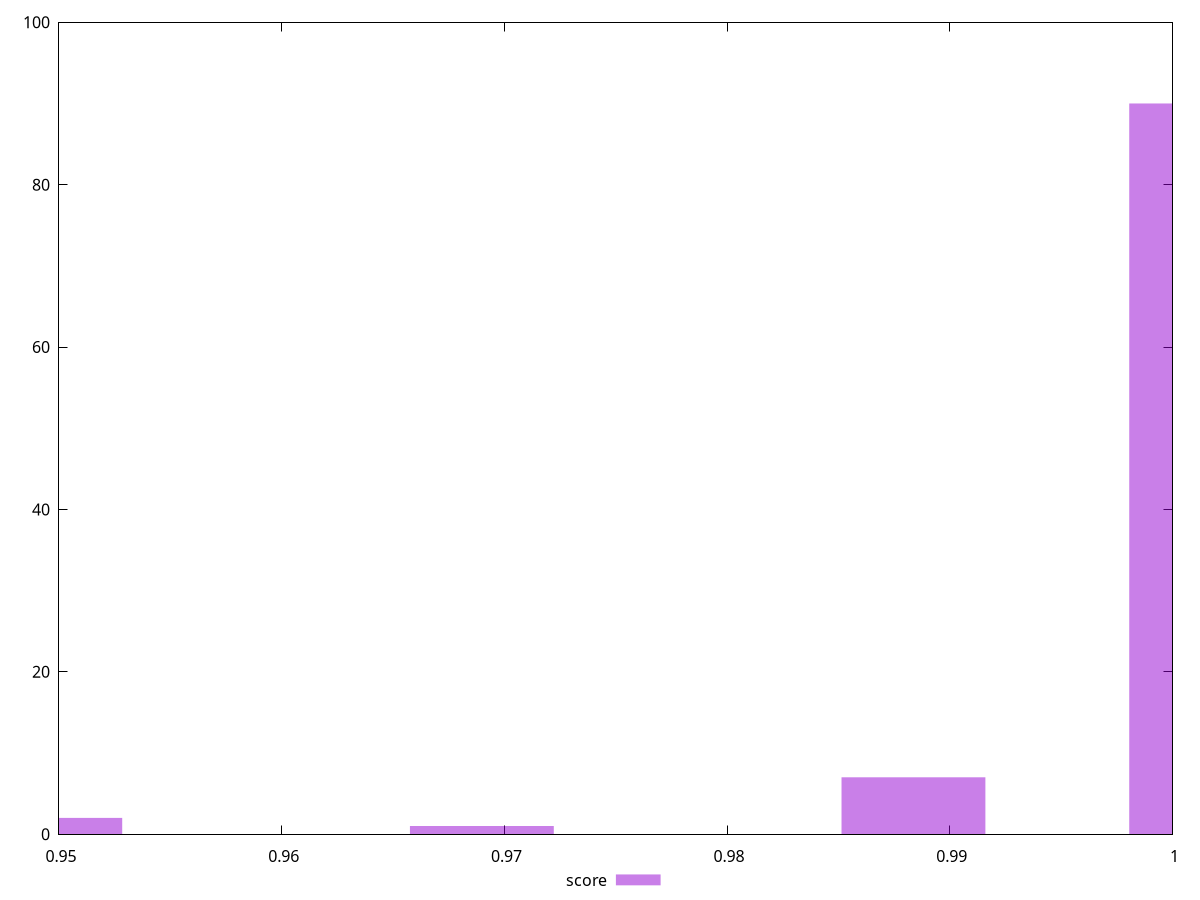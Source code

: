 reset

$score <<EOF
0.9689880319336357 1
0.9883677925723084 7
1.0012876329980902 90
0.949608271294963 2
EOF

set key outside below
set boxwidth 0.006459920212890905
set xrange [0.95:1]
set yrange [0:100]
set trange [0:100]
set style fill transparent solid 0.5 noborder
set terminal svg size 640, 490 enhanced background rgb 'white'
set output "reports/report_00033_2021-03-01T14-23-16.841Z/mainthread-work-breakdown/samples/astro-inner-cached/score/histogram.svg"

plot $score title "score" with boxes

reset
